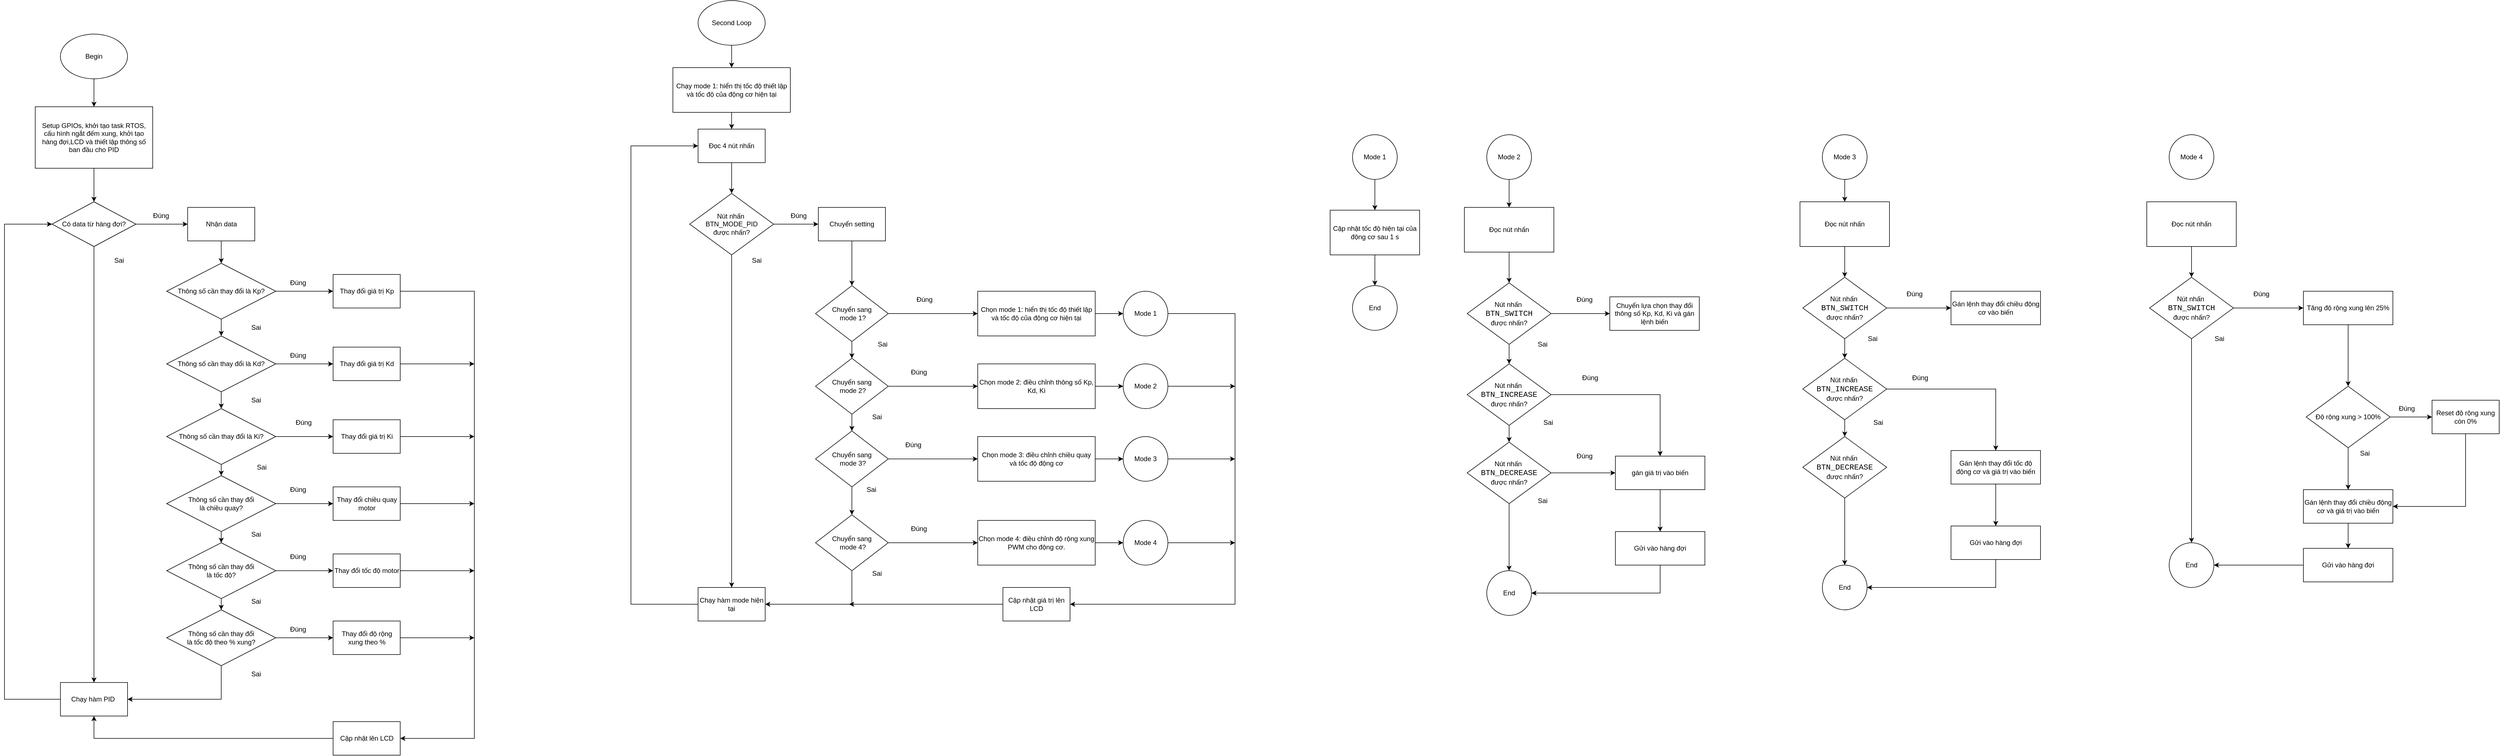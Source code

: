 <mxfile version="20.8.16" type="device"><diagram name="Page-1" id="UN3u3qEEX5mJ7pr0vSMj"><mxGraphModel dx="1440" dy="860" grid="1" gridSize="10" guides="1" tooltips="1" connect="1" arrows="1" fold="1" page="1" pageScale="1" pageWidth="850" pageHeight="1100" math="0" shadow="0"><root><mxCell id="0"/><mxCell id="1" parent="0"/><mxCell id="O5lt_k9hoYu51fnaSWIS-9" style="edgeStyle=orthogonalEdgeStyle;rounded=0;orthogonalLoop=1;jettySize=auto;html=1;entryX=0.5;entryY=0;entryDx=0;entryDy=0;" edge="1" parent="1" source="O5lt_k9hoYu51fnaSWIS-1" target="O5lt_k9hoYu51fnaSWIS-2"><mxGeometry relative="1" as="geometry"/></mxCell><mxCell id="O5lt_k9hoYu51fnaSWIS-1" value="Begin" style="ellipse;whiteSpace=wrap;html=1;" vertex="1" parent="1"><mxGeometry x="260" y="80" width="120" height="80" as="geometry"/></mxCell><mxCell id="O5lt_k9hoYu51fnaSWIS-8" style="edgeStyle=orthogonalEdgeStyle;rounded=0;orthogonalLoop=1;jettySize=auto;html=1;entryX=0.5;entryY=0;entryDx=0;entryDy=0;" edge="1" parent="1" source="O5lt_k9hoYu51fnaSWIS-2" target="O5lt_k9hoYu51fnaSWIS-4"><mxGeometry relative="1" as="geometry"/></mxCell><mxCell id="O5lt_k9hoYu51fnaSWIS-2" value="Setup GPIOs, khởi tạo task RTOS, cấu hình ngắt đếm xung, khởi tạo hàng đợi,LCD và thiết lập thông số ban đầu cho PID" style="rounded=0;whiteSpace=wrap;html=1;" vertex="1" parent="1"><mxGeometry x="215" y="210" width="210" height="110" as="geometry"/></mxCell><mxCell id="O5lt_k9hoYu51fnaSWIS-6" style="edgeStyle=orthogonalEdgeStyle;rounded=0;orthogonalLoop=1;jettySize=auto;html=1;" edge="1" parent="1" source="O5lt_k9hoYu51fnaSWIS-3" target="O5lt_k9hoYu51fnaSWIS-5"><mxGeometry relative="1" as="geometry"/></mxCell><mxCell id="O5lt_k9hoYu51fnaSWIS-3" value="Nhận data" style="rounded=0;whiteSpace=wrap;html=1;" vertex="1" parent="1"><mxGeometry x="487.5" y="390" width="120" height="60" as="geometry"/></mxCell><mxCell id="O5lt_k9hoYu51fnaSWIS-29" style="edgeStyle=orthogonalEdgeStyle;rounded=0;orthogonalLoop=1;jettySize=auto;html=1;entryX=0.5;entryY=0;entryDx=0;entryDy=0;" edge="1" parent="1" source="O5lt_k9hoYu51fnaSWIS-4" target="O5lt_k9hoYu51fnaSWIS-27"><mxGeometry relative="1" as="geometry"/></mxCell><mxCell id="O5lt_k9hoYu51fnaSWIS-44" style="edgeStyle=orthogonalEdgeStyle;rounded=0;orthogonalLoop=1;jettySize=auto;html=1;entryX=0;entryY=0.5;entryDx=0;entryDy=0;" edge="1" parent="1" source="O5lt_k9hoYu51fnaSWIS-4" target="O5lt_k9hoYu51fnaSWIS-3"><mxGeometry relative="1" as="geometry"/></mxCell><mxCell id="O5lt_k9hoYu51fnaSWIS-4" value="Có data từ hàng đợi?" style="rhombus;whiteSpace=wrap;html=1;" vertex="1" parent="1"><mxGeometry x="245" y="380" width="150" height="80" as="geometry"/></mxCell><mxCell id="O5lt_k9hoYu51fnaSWIS-12" style="edgeStyle=orthogonalEdgeStyle;rounded=0;orthogonalLoop=1;jettySize=auto;html=1;entryX=0.5;entryY=0;entryDx=0;entryDy=0;" edge="1" parent="1" source="O5lt_k9hoYu51fnaSWIS-5" target="O5lt_k9hoYu51fnaSWIS-10"><mxGeometry relative="1" as="geometry"/></mxCell><mxCell id="O5lt_k9hoYu51fnaSWIS-30" style="edgeStyle=orthogonalEdgeStyle;rounded=0;orthogonalLoop=1;jettySize=auto;html=1;entryX=0;entryY=0.5;entryDx=0;entryDy=0;" edge="1" parent="1" source="O5lt_k9hoYu51fnaSWIS-5" target="O5lt_k9hoYu51fnaSWIS-20"><mxGeometry relative="1" as="geometry"/></mxCell><mxCell id="O5lt_k9hoYu51fnaSWIS-5" value="Thông số cần thay đổi là Kp?" style="rhombus;whiteSpace=wrap;html=1;" vertex="1" parent="1"><mxGeometry x="450" y="490" width="195" height="100" as="geometry"/></mxCell><mxCell id="O5lt_k9hoYu51fnaSWIS-13" style="edgeStyle=orthogonalEdgeStyle;rounded=0;orthogonalLoop=1;jettySize=auto;html=1;" edge="1" parent="1" source="O5lt_k9hoYu51fnaSWIS-10" target="O5lt_k9hoYu51fnaSWIS-11"><mxGeometry relative="1" as="geometry"/></mxCell><mxCell id="O5lt_k9hoYu51fnaSWIS-31" style="edgeStyle=orthogonalEdgeStyle;rounded=0;orthogonalLoop=1;jettySize=auto;html=1;" edge="1" parent="1" source="O5lt_k9hoYu51fnaSWIS-10" target="O5lt_k9hoYu51fnaSWIS-21"><mxGeometry relative="1" as="geometry"/></mxCell><mxCell id="O5lt_k9hoYu51fnaSWIS-10" value="Thông số cần thay đổi là Kd?" style="rhombus;whiteSpace=wrap;html=1;" vertex="1" parent="1"><mxGeometry x="450" y="620" width="195" height="100" as="geometry"/></mxCell><mxCell id="O5lt_k9hoYu51fnaSWIS-15" style="edgeStyle=orthogonalEdgeStyle;rounded=0;orthogonalLoop=1;jettySize=auto;html=1;" edge="1" parent="1" source="O5lt_k9hoYu51fnaSWIS-11" target="O5lt_k9hoYu51fnaSWIS-14"><mxGeometry relative="1" as="geometry"/></mxCell><mxCell id="O5lt_k9hoYu51fnaSWIS-32" style="edgeStyle=orthogonalEdgeStyle;rounded=0;orthogonalLoop=1;jettySize=auto;html=1;entryX=0;entryY=0.5;entryDx=0;entryDy=0;" edge="1" parent="1" source="O5lt_k9hoYu51fnaSWIS-11" target="O5lt_k9hoYu51fnaSWIS-22"><mxGeometry relative="1" as="geometry"/></mxCell><mxCell id="O5lt_k9hoYu51fnaSWIS-11" value="Thông số cần thay đổi là Ki?" style="rhombus;whiteSpace=wrap;html=1;" vertex="1" parent="1"><mxGeometry x="450" y="750" width="195" height="100" as="geometry"/></mxCell><mxCell id="O5lt_k9hoYu51fnaSWIS-17" style="edgeStyle=orthogonalEdgeStyle;rounded=0;orthogonalLoop=1;jettySize=auto;html=1;entryX=0.5;entryY=0;entryDx=0;entryDy=0;" edge="1" parent="1" source="O5lt_k9hoYu51fnaSWIS-14" target="O5lt_k9hoYu51fnaSWIS-16"><mxGeometry relative="1" as="geometry"/></mxCell><mxCell id="O5lt_k9hoYu51fnaSWIS-33" style="edgeStyle=orthogonalEdgeStyle;rounded=0;orthogonalLoop=1;jettySize=auto;html=1;entryX=0;entryY=0.5;entryDx=0;entryDy=0;" edge="1" parent="1" source="O5lt_k9hoYu51fnaSWIS-14" target="O5lt_k9hoYu51fnaSWIS-23"><mxGeometry relative="1" as="geometry"/></mxCell><mxCell id="O5lt_k9hoYu51fnaSWIS-14" value="Thông số cần thay đổi &lt;br&gt;là chiều quay?" style="rhombus;whiteSpace=wrap;html=1;" vertex="1" parent="1"><mxGeometry x="450" y="870" width="195" height="100" as="geometry"/></mxCell><mxCell id="O5lt_k9hoYu51fnaSWIS-19" style="edgeStyle=orthogonalEdgeStyle;rounded=0;orthogonalLoop=1;jettySize=auto;html=1;entryX=0.5;entryY=0;entryDx=0;entryDy=0;" edge="1" parent="1" source="O5lt_k9hoYu51fnaSWIS-16" target="O5lt_k9hoYu51fnaSWIS-18"><mxGeometry relative="1" as="geometry"/></mxCell><mxCell id="O5lt_k9hoYu51fnaSWIS-34" style="edgeStyle=orthogonalEdgeStyle;rounded=0;orthogonalLoop=1;jettySize=auto;html=1;entryX=0;entryY=0.5;entryDx=0;entryDy=0;" edge="1" parent="1" source="O5lt_k9hoYu51fnaSWIS-16" target="O5lt_k9hoYu51fnaSWIS-24"><mxGeometry relative="1" as="geometry"/></mxCell><mxCell id="O5lt_k9hoYu51fnaSWIS-16" value="Thông số cần thay đổi &lt;br&gt;là tốc độ?" style="rhombus;whiteSpace=wrap;html=1;" vertex="1" parent="1"><mxGeometry x="450" y="990" width="195" height="100" as="geometry"/></mxCell><mxCell id="O5lt_k9hoYu51fnaSWIS-28" style="edgeStyle=orthogonalEdgeStyle;rounded=0;orthogonalLoop=1;jettySize=auto;html=1;entryX=1;entryY=0.5;entryDx=0;entryDy=0;" edge="1" parent="1" source="O5lt_k9hoYu51fnaSWIS-18" target="O5lt_k9hoYu51fnaSWIS-27"><mxGeometry relative="1" as="geometry"><Array as="points"><mxPoint x="548" y="1270"/></Array></mxGeometry></mxCell><mxCell id="O5lt_k9hoYu51fnaSWIS-35" style="edgeStyle=orthogonalEdgeStyle;rounded=0;orthogonalLoop=1;jettySize=auto;html=1;" edge="1" parent="1" source="O5lt_k9hoYu51fnaSWIS-18" target="O5lt_k9hoYu51fnaSWIS-25"><mxGeometry relative="1" as="geometry"/></mxCell><mxCell id="O5lt_k9hoYu51fnaSWIS-18" value="Thông số cần thay đổi&lt;br style=&quot;border-color: var(--border-color);&quot;&gt;là tốc độ theo % xung?" style="rhombus;whiteSpace=wrap;html=1;" vertex="1" parent="1"><mxGeometry x="450" y="1110" width="195" height="100" as="geometry"/></mxCell><mxCell id="O5lt_k9hoYu51fnaSWIS-36" style="edgeStyle=orthogonalEdgeStyle;rounded=0;orthogonalLoop=1;jettySize=auto;html=1;entryX=1;entryY=0.5;entryDx=0;entryDy=0;" edge="1" parent="1" source="O5lt_k9hoYu51fnaSWIS-20" target="O5lt_k9hoYu51fnaSWIS-26"><mxGeometry relative="1" as="geometry"><mxPoint x="980" y="1270" as="targetPoint"/><Array as="points"><mxPoint x="1000" y="540"/><mxPoint x="1000" y="1340"/></Array></mxGeometry></mxCell><mxCell id="O5lt_k9hoYu51fnaSWIS-20" value="Thay đổi giá trị Kp" style="rounded=0;whiteSpace=wrap;html=1;" vertex="1" parent="1"><mxGeometry x="747.5" y="510" width="120" height="60" as="geometry"/></mxCell><mxCell id="O5lt_k9hoYu51fnaSWIS-37" style="edgeStyle=orthogonalEdgeStyle;rounded=0;orthogonalLoop=1;jettySize=auto;html=1;" edge="1" parent="1" source="O5lt_k9hoYu51fnaSWIS-21"><mxGeometry relative="1" as="geometry"><mxPoint x="1000" y="670" as="targetPoint"/></mxGeometry></mxCell><mxCell id="O5lt_k9hoYu51fnaSWIS-21" value="Thay đổi giá trị Kd" style="rounded=0;whiteSpace=wrap;html=1;" vertex="1" parent="1"><mxGeometry x="747.5" y="640" width="120" height="60" as="geometry"/></mxCell><mxCell id="O5lt_k9hoYu51fnaSWIS-38" style="edgeStyle=orthogonalEdgeStyle;rounded=0;orthogonalLoop=1;jettySize=auto;html=1;" edge="1" parent="1" source="O5lt_k9hoYu51fnaSWIS-22"><mxGeometry relative="1" as="geometry"><mxPoint x="1000" y="800" as="targetPoint"/></mxGeometry></mxCell><mxCell id="O5lt_k9hoYu51fnaSWIS-22" value="Thay đổi giá trị Ki" style="rounded=0;whiteSpace=wrap;html=1;" vertex="1" parent="1"><mxGeometry x="747.5" y="770" width="120" height="60" as="geometry"/></mxCell><mxCell id="O5lt_k9hoYu51fnaSWIS-39" style="edgeStyle=orthogonalEdgeStyle;rounded=0;orthogonalLoop=1;jettySize=auto;html=1;" edge="1" parent="1" source="O5lt_k9hoYu51fnaSWIS-23"><mxGeometry relative="1" as="geometry"><mxPoint x="1000" y="920" as="targetPoint"/></mxGeometry></mxCell><mxCell id="O5lt_k9hoYu51fnaSWIS-23" value="Thay đổi chiều quay motor" style="rounded=0;whiteSpace=wrap;html=1;" vertex="1" parent="1"><mxGeometry x="747.5" y="890" width="120" height="60" as="geometry"/></mxCell><mxCell id="O5lt_k9hoYu51fnaSWIS-40" style="edgeStyle=orthogonalEdgeStyle;rounded=0;orthogonalLoop=1;jettySize=auto;html=1;" edge="1" parent="1" source="O5lt_k9hoYu51fnaSWIS-24"><mxGeometry relative="1" as="geometry"><mxPoint x="1000" y="1040" as="targetPoint"/></mxGeometry></mxCell><mxCell id="O5lt_k9hoYu51fnaSWIS-24" value="Thay đổi tốc độ motor" style="rounded=0;whiteSpace=wrap;html=1;" vertex="1" parent="1"><mxGeometry x="747.5" y="1010" width="120" height="60" as="geometry"/></mxCell><mxCell id="O5lt_k9hoYu51fnaSWIS-41" style="edgeStyle=orthogonalEdgeStyle;rounded=0;orthogonalLoop=1;jettySize=auto;html=1;" edge="1" parent="1" source="O5lt_k9hoYu51fnaSWIS-25"><mxGeometry relative="1" as="geometry"><mxPoint x="1000" y="1160" as="targetPoint"/></mxGeometry></mxCell><mxCell id="O5lt_k9hoYu51fnaSWIS-25" value="Thay đổi độ rộng xung theo %" style="rounded=0;whiteSpace=wrap;html=1;" vertex="1" parent="1"><mxGeometry x="747.5" y="1130" width="120" height="60" as="geometry"/></mxCell><mxCell id="O5lt_k9hoYu51fnaSWIS-42" style="edgeStyle=orthogonalEdgeStyle;rounded=0;orthogonalLoop=1;jettySize=auto;html=1;entryX=0.5;entryY=1;entryDx=0;entryDy=0;" edge="1" parent="1" source="O5lt_k9hoYu51fnaSWIS-26" target="O5lt_k9hoYu51fnaSWIS-27"><mxGeometry relative="1" as="geometry"/></mxCell><mxCell id="O5lt_k9hoYu51fnaSWIS-26" value="Cập nhật lên LCD" style="rounded=0;whiteSpace=wrap;html=1;" vertex="1" parent="1"><mxGeometry x="747.5" y="1310" width="120" height="60" as="geometry"/></mxCell><mxCell id="O5lt_k9hoYu51fnaSWIS-43" style="edgeStyle=orthogonalEdgeStyle;rounded=0;orthogonalLoop=1;jettySize=auto;html=1;entryX=0;entryY=0.5;entryDx=0;entryDy=0;" edge="1" parent="1" source="O5lt_k9hoYu51fnaSWIS-27" target="O5lt_k9hoYu51fnaSWIS-4"><mxGeometry relative="1" as="geometry"><mxPoint x="190" y="460" as="targetPoint"/><Array as="points"><mxPoint x="160" y="1270"/><mxPoint x="160" y="420"/></Array></mxGeometry></mxCell><mxCell id="O5lt_k9hoYu51fnaSWIS-27" value="Chạy hàm PID&amp;nbsp;" style="rounded=0;whiteSpace=wrap;html=1;" vertex="1" parent="1"><mxGeometry x="260" y="1240" width="120" height="60" as="geometry"/></mxCell><mxCell id="O5lt_k9hoYu51fnaSWIS-45" value="Đúng" style="text;html=1;strokeColor=none;fillColor=none;align=center;verticalAlign=middle;whiteSpace=wrap;rounded=0;" vertex="1" parent="1"><mxGeometry x="410" y="390" width="60" height="30" as="geometry"/></mxCell><mxCell id="O5lt_k9hoYu51fnaSWIS-46" value="Sai" style="text;html=1;strokeColor=none;fillColor=none;align=center;verticalAlign=middle;whiteSpace=wrap;rounded=0;" vertex="1" parent="1"><mxGeometry x="335" y="470" width="60" height="30" as="geometry"/></mxCell><mxCell id="O5lt_k9hoYu51fnaSWIS-47" value="Đúng" style="text;html=1;strokeColor=none;fillColor=none;align=center;verticalAlign=middle;whiteSpace=wrap;rounded=0;" vertex="1" parent="1"><mxGeometry x="655" y="510" width="60" height="30" as="geometry"/></mxCell><mxCell id="O5lt_k9hoYu51fnaSWIS-48" value="Sai" style="text;html=1;strokeColor=none;fillColor=none;align=center;verticalAlign=middle;whiteSpace=wrap;rounded=0;" vertex="1" parent="1"><mxGeometry x="580" y="590" width="60" height="30" as="geometry"/></mxCell><mxCell id="O5lt_k9hoYu51fnaSWIS-49" value="Đúng" style="text;html=1;strokeColor=none;fillColor=none;align=center;verticalAlign=middle;whiteSpace=wrap;rounded=0;" vertex="1" parent="1"><mxGeometry x="655" y="640" width="60" height="30" as="geometry"/></mxCell><mxCell id="O5lt_k9hoYu51fnaSWIS-50" value="Sai" style="text;html=1;strokeColor=none;fillColor=none;align=center;verticalAlign=middle;whiteSpace=wrap;rounded=0;" vertex="1" parent="1"><mxGeometry x="580" y="720" width="60" height="30" as="geometry"/></mxCell><mxCell id="O5lt_k9hoYu51fnaSWIS-51" value="Đúng" style="text;html=1;strokeColor=none;fillColor=none;align=center;verticalAlign=middle;whiteSpace=wrap;rounded=0;" vertex="1" parent="1"><mxGeometry x="665" y="760" width="60" height="30" as="geometry"/></mxCell><mxCell id="O5lt_k9hoYu51fnaSWIS-52" value="Sai" style="text;html=1;strokeColor=none;fillColor=none;align=center;verticalAlign=middle;whiteSpace=wrap;rounded=0;" vertex="1" parent="1"><mxGeometry x="590" y="840" width="60" height="30" as="geometry"/></mxCell><mxCell id="O5lt_k9hoYu51fnaSWIS-53" value="Đúng" style="text;html=1;strokeColor=none;fillColor=none;align=center;verticalAlign=middle;whiteSpace=wrap;rounded=0;" vertex="1" parent="1"><mxGeometry x="655" y="880" width="60" height="30" as="geometry"/></mxCell><mxCell id="O5lt_k9hoYu51fnaSWIS-54" value="Sai" style="text;html=1;strokeColor=none;fillColor=none;align=center;verticalAlign=middle;whiteSpace=wrap;rounded=0;" vertex="1" parent="1"><mxGeometry x="580" y="960" width="60" height="30" as="geometry"/></mxCell><mxCell id="O5lt_k9hoYu51fnaSWIS-55" value="Đúng" style="text;html=1;strokeColor=none;fillColor=none;align=center;verticalAlign=middle;whiteSpace=wrap;rounded=0;" vertex="1" parent="1"><mxGeometry x="655" y="1000" width="60" height="30" as="geometry"/></mxCell><mxCell id="O5lt_k9hoYu51fnaSWIS-56" value="Sai" style="text;html=1;strokeColor=none;fillColor=none;align=center;verticalAlign=middle;whiteSpace=wrap;rounded=0;" vertex="1" parent="1"><mxGeometry x="580" y="1080" width="60" height="30" as="geometry"/></mxCell><mxCell id="O5lt_k9hoYu51fnaSWIS-57" value="Đúng" style="text;html=1;strokeColor=none;fillColor=none;align=center;verticalAlign=middle;whiteSpace=wrap;rounded=0;" vertex="1" parent="1"><mxGeometry x="655" y="1130" width="60" height="30" as="geometry"/></mxCell><mxCell id="O5lt_k9hoYu51fnaSWIS-58" value="Sai" style="text;html=1;strokeColor=none;fillColor=none;align=center;verticalAlign=middle;whiteSpace=wrap;rounded=0;" vertex="1" parent="1"><mxGeometry x="580" y="1210" width="60" height="30" as="geometry"/></mxCell><mxCell id="O5lt_k9hoYu51fnaSWIS-69" style="edgeStyle=orthogonalEdgeStyle;rounded=0;orthogonalLoop=1;jettySize=auto;html=1;entryX=0.5;entryY=0;entryDx=0;entryDy=0;" edge="1" parent="1" source="O5lt_k9hoYu51fnaSWIS-59" target="O5lt_k9hoYu51fnaSWIS-65"><mxGeometry relative="1" as="geometry"/></mxCell><mxCell id="O5lt_k9hoYu51fnaSWIS-59" value="Second Loop" style="ellipse;whiteSpace=wrap;html=1;" vertex="1" parent="1"><mxGeometry x="1400" y="20" width="120" height="80" as="geometry"/></mxCell><mxCell id="O5lt_k9hoYu51fnaSWIS-63" style="edgeStyle=orthogonalEdgeStyle;rounded=0;orthogonalLoop=1;jettySize=auto;html=1;entryX=0.5;entryY=0;entryDx=0;entryDy=0;" edge="1" parent="1" source="O5lt_k9hoYu51fnaSWIS-60" target="O5lt_k9hoYu51fnaSWIS-62"><mxGeometry relative="1" as="geometry"/></mxCell><mxCell id="O5lt_k9hoYu51fnaSWIS-60" value="Đọc 4 nút nhấn" style="rounded=0;whiteSpace=wrap;html=1;" vertex="1" parent="1"><mxGeometry x="1400" y="250" width="120" height="60" as="geometry"/></mxCell><mxCell id="O5lt_k9hoYu51fnaSWIS-75" style="edgeStyle=orthogonalEdgeStyle;rounded=0;orthogonalLoop=1;jettySize=auto;html=1;entryX=0;entryY=0.5;entryDx=0;entryDy=0;" edge="1" parent="1" source="O5lt_k9hoYu51fnaSWIS-62" target="O5lt_k9hoYu51fnaSWIS-64"><mxGeometry relative="1" as="geometry"/></mxCell><mxCell id="O5lt_k9hoYu51fnaSWIS-80" style="edgeStyle=orthogonalEdgeStyle;rounded=0;orthogonalLoop=1;jettySize=auto;html=1;entryX=0.5;entryY=0;entryDx=0;entryDy=0;" edge="1" parent="1" source="O5lt_k9hoYu51fnaSWIS-62" target="O5lt_k9hoYu51fnaSWIS-79"><mxGeometry relative="1" as="geometry"/></mxCell><mxCell id="O5lt_k9hoYu51fnaSWIS-62" value="Nút nhấn&amp;nbsp;&lt;br&gt;BTN_MODE_PID&lt;br&gt;được nhấn?" style="rhombus;whiteSpace=wrap;html=1;" vertex="1" parent="1"><mxGeometry x="1385" y="365" width="150" height="110" as="geometry"/></mxCell><mxCell id="O5lt_k9hoYu51fnaSWIS-74" style="edgeStyle=orthogonalEdgeStyle;rounded=0;orthogonalLoop=1;jettySize=auto;html=1;entryX=0.5;entryY=0;entryDx=0;entryDy=0;" edge="1" parent="1" source="O5lt_k9hoYu51fnaSWIS-64" target="O5lt_k9hoYu51fnaSWIS-70"><mxGeometry relative="1" as="geometry"/></mxCell><mxCell id="O5lt_k9hoYu51fnaSWIS-64" value="Chuyển setting" style="rounded=0;whiteSpace=wrap;html=1;" vertex="1" parent="1"><mxGeometry x="1615" y="390" width="120" height="60" as="geometry"/></mxCell><mxCell id="O5lt_k9hoYu51fnaSWIS-66" style="edgeStyle=orthogonalEdgeStyle;rounded=0;orthogonalLoop=1;jettySize=auto;html=1;entryX=0.5;entryY=0;entryDx=0;entryDy=0;" edge="1" parent="1" source="O5lt_k9hoYu51fnaSWIS-65" target="O5lt_k9hoYu51fnaSWIS-60"><mxGeometry relative="1" as="geometry"/></mxCell><mxCell id="O5lt_k9hoYu51fnaSWIS-65" value="Chạy mode 1: hiển thị tốc độ thiết lập và tốc độ của động cơ hiện tại" style="rounded=0;whiteSpace=wrap;html=1;" vertex="1" parent="1"><mxGeometry x="1355" y="140" width="210" height="80" as="geometry"/></mxCell><mxCell id="O5lt_k9hoYu51fnaSWIS-76" style="edgeStyle=orthogonalEdgeStyle;rounded=0;orthogonalLoop=1;jettySize=auto;html=1;entryX=0.5;entryY=0;entryDx=0;entryDy=0;" edge="1" parent="1" source="O5lt_k9hoYu51fnaSWIS-70" target="O5lt_k9hoYu51fnaSWIS-71"><mxGeometry relative="1" as="geometry"/></mxCell><mxCell id="O5lt_k9hoYu51fnaSWIS-86" style="edgeStyle=orthogonalEdgeStyle;rounded=0;orthogonalLoop=1;jettySize=auto;html=1;" edge="1" parent="1" source="O5lt_k9hoYu51fnaSWIS-70" target="O5lt_k9hoYu51fnaSWIS-82"><mxGeometry relative="1" as="geometry"/></mxCell><mxCell id="O5lt_k9hoYu51fnaSWIS-70" value="Chuyển sang&lt;br&gt;&amp;nbsp;mode 1?" style="rhombus;whiteSpace=wrap;html=1;" vertex="1" parent="1"><mxGeometry x="1610" y="530" width="130" height="100" as="geometry"/></mxCell><mxCell id="O5lt_k9hoYu51fnaSWIS-77" style="edgeStyle=orthogonalEdgeStyle;rounded=0;orthogonalLoop=1;jettySize=auto;html=1;entryX=0.5;entryY=0;entryDx=0;entryDy=0;" edge="1" parent="1" source="O5lt_k9hoYu51fnaSWIS-71" target="O5lt_k9hoYu51fnaSWIS-72"><mxGeometry relative="1" as="geometry"/></mxCell><mxCell id="O5lt_k9hoYu51fnaSWIS-87" style="edgeStyle=orthogonalEdgeStyle;rounded=0;orthogonalLoop=1;jettySize=auto;html=1;entryX=0;entryY=0.5;entryDx=0;entryDy=0;" edge="1" parent="1" source="O5lt_k9hoYu51fnaSWIS-71" target="O5lt_k9hoYu51fnaSWIS-83"><mxGeometry relative="1" as="geometry"/></mxCell><mxCell id="O5lt_k9hoYu51fnaSWIS-71" value="Chuyển sang&lt;br&gt;&amp;nbsp;mode 2?" style="rhombus;whiteSpace=wrap;html=1;" vertex="1" parent="1"><mxGeometry x="1610" y="660" width="130" height="100" as="geometry"/></mxCell><mxCell id="O5lt_k9hoYu51fnaSWIS-78" style="edgeStyle=orthogonalEdgeStyle;rounded=0;orthogonalLoop=1;jettySize=auto;html=1;" edge="1" parent="1" source="O5lt_k9hoYu51fnaSWIS-72" target="O5lt_k9hoYu51fnaSWIS-73"><mxGeometry relative="1" as="geometry"/></mxCell><mxCell id="O5lt_k9hoYu51fnaSWIS-88" style="edgeStyle=orthogonalEdgeStyle;rounded=0;orthogonalLoop=1;jettySize=auto;html=1;entryX=0;entryY=0.5;entryDx=0;entryDy=0;" edge="1" parent="1" source="O5lt_k9hoYu51fnaSWIS-72" target="O5lt_k9hoYu51fnaSWIS-84"><mxGeometry relative="1" as="geometry"/></mxCell><mxCell id="O5lt_k9hoYu51fnaSWIS-72" value="Chuyển sang&lt;br&gt;&amp;nbsp;mode 3?" style="rhombus;whiteSpace=wrap;html=1;" vertex="1" parent="1"><mxGeometry x="1610" y="790" width="130" height="100" as="geometry"/></mxCell><mxCell id="O5lt_k9hoYu51fnaSWIS-81" style="edgeStyle=orthogonalEdgeStyle;rounded=0;orthogonalLoop=1;jettySize=auto;html=1;entryX=1;entryY=0.5;entryDx=0;entryDy=0;" edge="1" parent="1" source="O5lt_k9hoYu51fnaSWIS-73" target="O5lt_k9hoYu51fnaSWIS-79"><mxGeometry relative="1" as="geometry"><Array as="points"><mxPoint x="1675" y="1100"/></Array></mxGeometry></mxCell><mxCell id="O5lt_k9hoYu51fnaSWIS-89" style="edgeStyle=orthogonalEdgeStyle;rounded=0;orthogonalLoop=1;jettySize=auto;html=1;entryX=0;entryY=0.5;entryDx=0;entryDy=0;" edge="1" parent="1" source="O5lt_k9hoYu51fnaSWIS-73" target="O5lt_k9hoYu51fnaSWIS-85"><mxGeometry relative="1" as="geometry"/></mxCell><mxCell id="O5lt_k9hoYu51fnaSWIS-73" value="Chuyển sang&lt;br&gt;&amp;nbsp;mode 4?" style="rhombus;whiteSpace=wrap;html=1;" vertex="1" parent="1"><mxGeometry x="1610" y="940" width="130" height="100" as="geometry"/></mxCell><mxCell id="O5lt_k9hoYu51fnaSWIS-109" style="edgeStyle=orthogonalEdgeStyle;rounded=0;orthogonalLoop=1;jettySize=auto;html=1;entryX=0;entryY=0.5;entryDx=0;entryDy=0;" edge="1" parent="1" source="O5lt_k9hoYu51fnaSWIS-79" target="O5lt_k9hoYu51fnaSWIS-60"><mxGeometry relative="1" as="geometry"><Array as="points"><mxPoint x="1280" y="1100"/><mxPoint x="1280" y="280"/></Array></mxGeometry></mxCell><mxCell id="O5lt_k9hoYu51fnaSWIS-79" value="Chạy hàm mode hiện tại" style="rounded=0;whiteSpace=wrap;html=1;" vertex="1" parent="1"><mxGeometry x="1400" y="1070" width="120" height="60" as="geometry"/></mxCell><mxCell id="O5lt_k9hoYu51fnaSWIS-94" style="edgeStyle=orthogonalEdgeStyle;rounded=0;orthogonalLoop=1;jettySize=auto;html=1;entryX=0;entryY=0.5;entryDx=0;entryDy=0;" edge="1" parent="1" source="O5lt_k9hoYu51fnaSWIS-82" target="O5lt_k9hoYu51fnaSWIS-90"><mxGeometry relative="1" as="geometry"/></mxCell><mxCell id="O5lt_k9hoYu51fnaSWIS-82" value="Chọn mode 1: hiển thị tốc độ thiết lập và tốc độ của động cơ hiện tại" style="rounded=0;whiteSpace=wrap;html=1;" vertex="1" parent="1"><mxGeometry x="1900" y="540" width="210" height="80" as="geometry"/></mxCell><mxCell id="O5lt_k9hoYu51fnaSWIS-95" style="edgeStyle=orthogonalEdgeStyle;rounded=0;orthogonalLoop=1;jettySize=auto;html=1;entryX=0;entryY=0.5;entryDx=0;entryDy=0;" edge="1" parent="1" source="O5lt_k9hoYu51fnaSWIS-83" target="O5lt_k9hoYu51fnaSWIS-91"><mxGeometry relative="1" as="geometry"/></mxCell><mxCell id="O5lt_k9hoYu51fnaSWIS-83" value="Chọn mode 2: điều chỉnh thông số Kp, Kd, Ki" style="rounded=0;whiteSpace=wrap;html=1;" vertex="1" parent="1"><mxGeometry x="1900" y="670" width="210" height="80" as="geometry"/></mxCell><mxCell id="O5lt_k9hoYu51fnaSWIS-96" style="edgeStyle=orthogonalEdgeStyle;rounded=0;orthogonalLoop=1;jettySize=auto;html=1;entryX=0;entryY=0.5;entryDx=0;entryDy=0;" edge="1" parent="1" source="O5lt_k9hoYu51fnaSWIS-84" target="O5lt_k9hoYu51fnaSWIS-92"><mxGeometry relative="1" as="geometry"/></mxCell><mxCell id="O5lt_k9hoYu51fnaSWIS-84" value="Chọn mode 3: điều chỉnh chiều quay và tốc độ động cơ" style="rounded=0;whiteSpace=wrap;html=1;" vertex="1" parent="1"><mxGeometry x="1900" y="800" width="210" height="80" as="geometry"/></mxCell><mxCell id="O5lt_k9hoYu51fnaSWIS-97" style="edgeStyle=orthogonalEdgeStyle;rounded=0;orthogonalLoop=1;jettySize=auto;html=1;entryX=0;entryY=0.5;entryDx=0;entryDy=0;" edge="1" parent="1" source="O5lt_k9hoYu51fnaSWIS-85" target="O5lt_k9hoYu51fnaSWIS-93"><mxGeometry relative="1" as="geometry"/></mxCell><mxCell id="O5lt_k9hoYu51fnaSWIS-85" value="Chọn mode 4: điều chỉnh độ rộng xung PWM cho động cơ." style="rounded=0;whiteSpace=wrap;html=1;" vertex="1" parent="1"><mxGeometry x="1900" y="950" width="210" height="80" as="geometry"/></mxCell><mxCell id="O5lt_k9hoYu51fnaSWIS-99" style="edgeStyle=orthogonalEdgeStyle;rounded=0;orthogonalLoop=1;jettySize=auto;html=1;entryX=1;entryY=0.5;entryDx=0;entryDy=0;" edge="1" parent="1" source="O5lt_k9hoYu51fnaSWIS-90" target="O5lt_k9hoYu51fnaSWIS-98"><mxGeometry relative="1" as="geometry"><mxPoint x="2170" y="1100" as="targetPoint"/><Array as="points"><mxPoint x="2360" y="580"/><mxPoint x="2360" y="1100"/></Array></mxGeometry></mxCell><mxCell id="O5lt_k9hoYu51fnaSWIS-90" value="Mode 1" style="ellipse;whiteSpace=wrap;html=1;aspect=fixed;" vertex="1" parent="1"><mxGeometry x="2160" y="540" width="80" height="80" as="geometry"/></mxCell><mxCell id="O5lt_k9hoYu51fnaSWIS-100" style="edgeStyle=orthogonalEdgeStyle;rounded=0;orthogonalLoop=1;jettySize=auto;html=1;" edge="1" parent="1" source="O5lt_k9hoYu51fnaSWIS-91"><mxGeometry relative="1" as="geometry"><mxPoint x="2360" y="710" as="targetPoint"/></mxGeometry></mxCell><mxCell id="O5lt_k9hoYu51fnaSWIS-91" value="Mode 2" style="ellipse;whiteSpace=wrap;html=1;aspect=fixed;" vertex="1" parent="1"><mxGeometry x="2160" y="670" width="80" height="80" as="geometry"/></mxCell><mxCell id="O5lt_k9hoYu51fnaSWIS-101" style="edgeStyle=orthogonalEdgeStyle;rounded=0;orthogonalLoop=1;jettySize=auto;html=1;" edge="1" parent="1" source="O5lt_k9hoYu51fnaSWIS-92"><mxGeometry relative="1" as="geometry"><mxPoint x="2360" y="840" as="targetPoint"/></mxGeometry></mxCell><mxCell id="O5lt_k9hoYu51fnaSWIS-92" value="Mode 3" style="ellipse;whiteSpace=wrap;html=1;aspect=fixed;" vertex="1" parent="1"><mxGeometry x="2160" y="800" width="80" height="80" as="geometry"/></mxCell><mxCell id="O5lt_k9hoYu51fnaSWIS-102" style="edgeStyle=orthogonalEdgeStyle;rounded=0;orthogonalLoop=1;jettySize=auto;html=1;" edge="1" parent="1" source="O5lt_k9hoYu51fnaSWIS-93"><mxGeometry relative="1" as="geometry"><mxPoint x="2360" y="990" as="targetPoint"/></mxGeometry></mxCell><mxCell id="O5lt_k9hoYu51fnaSWIS-93" value="Mode 4" style="ellipse;whiteSpace=wrap;html=1;aspect=fixed;" vertex="1" parent="1"><mxGeometry x="2160" y="950" width="80" height="80" as="geometry"/></mxCell><mxCell id="O5lt_k9hoYu51fnaSWIS-103" style="edgeStyle=orthogonalEdgeStyle;rounded=0;orthogonalLoop=1;jettySize=auto;html=1;" edge="1" parent="1" source="O5lt_k9hoYu51fnaSWIS-98"><mxGeometry relative="1" as="geometry"><mxPoint x="1670" y="1100" as="targetPoint"/></mxGeometry></mxCell><mxCell id="O5lt_k9hoYu51fnaSWIS-98" value="Cập nhật giá trị lên LCD" style="rounded=0;whiteSpace=wrap;html=1;" vertex="1" parent="1"><mxGeometry x="1945" y="1070" width="120" height="60" as="geometry"/></mxCell><mxCell id="O5lt_k9hoYu51fnaSWIS-112" style="edgeStyle=orthogonalEdgeStyle;rounded=0;orthogonalLoop=1;jettySize=auto;html=1;entryX=0.5;entryY=0;entryDx=0;entryDy=0;" edge="1" parent="1" source="O5lt_k9hoYu51fnaSWIS-104" target="O5lt_k9hoYu51fnaSWIS-108"><mxGeometry relative="1" as="geometry"/></mxCell><mxCell id="O5lt_k9hoYu51fnaSWIS-104" value="Mode 1" style="ellipse;whiteSpace=wrap;html=1;aspect=fixed;" vertex="1" parent="1"><mxGeometry x="2570" y="260" width="80" height="80" as="geometry"/></mxCell><mxCell id="O5lt_k9hoYu51fnaSWIS-147" style="edgeStyle=orthogonalEdgeStyle;rounded=0;orthogonalLoop=1;jettySize=auto;html=1;entryX=0.5;entryY=0;entryDx=0;entryDy=0;fontColor=#000000;" edge="1" parent="1" source="O5lt_k9hoYu51fnaSWIS-105" target="O5lt_k9hoYu51fnaSWIS-114"><mxGeometry relative="1" as="geometry"/></mxCell><mxCell id="O5lt_k9hoYu51fnaSWIS-105" value="Mode 2" style="ellipse;whiteSpace=wrap;html=1;aspect=fixed;" vertex="1" parent="1"><mxGeometry x="2810" y="260" width="80" height="80" as="geometry"/></mxCell><mxCell id="O5lt_k9hoYu51fnaSWIS-158" style="edgeStyle=orthogonalEdgeStyle;rounded=0;orthogonalLoop=1;jettySize=auto;html=1;fontColor=#000000;" edge="1" parent="1" source="O5lt_k9hoYu51fnaSWIS-106" target="O5lt_k9hoYu51fnaSWIS-150"><mxGeometry relative="1" as="geometry"/></mxCell><mxCell id="O5lt_k9hoYu51fnaSWIS-106" value="Mode 3" style="ellipse;whiteSpace=wrap;html=1;aspect=fixed;" vertex="1" parent="1"><mxGeometry x="3410" y="260" width="80" height="80" as="geometry"/></mxCell><mxCell id="O5lt_k9hoYu51fnaSWIS-107" value="Mode 4" style="ellipse;whiteSpace=wrap;html=1;aspect=fixed;" vertex="1" parent="1"><mxGeometry x="4030" y="260" width="80" height="80" as="geometry"/></mxCell><mxCell id="O5lt_k9hoYu51fnaSWIS-113" style="edgeStyle=orthogonalEdgeStyle;rounded=0;orthogonalLoop=1;jettySize=auto;html=1;entryX=0.5;entryY=0;entryDx=0;entryDy=0;" edge="1" parent="1" source="O5lt_k9hoYu51fnaSWIS-108" target="O5lt_k9hoYu51fnaSWIS-111"><mxGeometry relative="1" as="geometry"/></mxCell><mxCell id="O5lt_k9hoYu51fnaSWIS-108" value="Cập nhật tốc độ hiện tại của động cơ sau 1 s" style="rounded=0;whiteSpace=wrap;html=1;" vertex="1" parent="1"><mxGeometry x="2530" y="395" width="160" height="80" as="geometry"/></mxCell><mxCell id="O5lt_k9hoYu51fnaSWIS-111" value="End" style="ellipse;whiteSpace=wrap;html=1;aspect=fixed;" vertex="1" parent="1"><mxGeometry x="2570" y="530" width="80" height="80" as="geometry"/></mxCell><mxCell id="O5lt_k9hoYu51fnaSWIS-148" style="edgeStyle=orthogonalEdgeStyle;rounded=0;orthogonalLoop=1;jettySize=auto;html=1;entryX=0.5;entryY=0;entryDx=0;entryDy=0;fontColor=#000000;" edge="1" parent="1" source="O5lt_k9hoYu51fnaSWIS-114" target="O5lt_k9hoYu51fnaSWIS-115"><mxGeometry relative="1" as="geometry"/></mxCell><mxCell id="O5lt_k9hoYu51fnaSWIS-114" value="Đọc nút nhấn" style="rounded=0;whiteSpace=wrap;html=1;" vertex="1" parent="1"><mxGeometry x="2770" y="390" width="160" height="80" as="geometry"/></mxCell><mxCell id="O5lt_k9hoYu51fnaSWIS-129" style="edgeStyle=orthogonalEdgeStyle;rounded=0;orthogonalLoop=1;jettySize=auto;html=1;entryX=0;entryY=0.5;entryDx=0;entryDy=0;fontColor=#000000;" edge="1" parent="1" source="O5lt_k9hoYu51fnaSWIS-115" target="O5lt_k9hoYu51fnaSWIS-128"><mxGeometry relative="1" as="geometry"/></mxCell><mxCell id="O5lt_k9hoYu51fnaSWIS-132" style="edgeStyle=orthogonalEdgeStyle;rounded=0;orthogonalLoop=1;jettySize=auto;html=1;entryX=0.5;entryY=0;entryDx=0;entryDy=0;fontColor=#000000;" edge="1" parent="1" source="O5lt_k9hoYu51fnaSWIS-115" target="O5lt_k9hoYu51fnaSWIS-130"><mxGeometry relative="1" as="geometry"/></mxCell><mxCell id="O5lt_k9hoYu51fnaSWIS-115" value="Nút nhấn&amp;nbsp;&lt;br&gt;&lt;div style=&quot;font-family: Consolas, &amp;quot;Courier New&amp;quot;, monospace; font-size: 14px; line-height: 19px;&quot;&gt;BTN_SWITCH&lt;/div&gt;được nhấn?" style="rhombus;whiteSpace=wrap;html=1;fillColor=#FFFFFF;" vertex="1" parent="1"><mxGeometry x="2775" y="525" width="150" height="110" as="geometry"/></mxCell><mxCell id="O5lt_k9hoYu51fnaSWIS-116" value="Đúng" style="text;html=1;strokeColor=none;fillColor=none;align=center;verticalAlign=middle;whiteSpace=wrap;rounded=0;" vertex="1" parent="1"><mxGeometry x="1550" y="390" width="60" height="30" as="geometry"/></mxCell><mxCell id="O5lt_k9hoYu51fnaSWIS-117" value="Sai" style="text;html=1;strokeColor=none;fillColor=none;align=center;verticalAlign=middle;whiteSpace=wrap;rounded=0;" vertex="1" parent="1"><mxGeometry x="1475" y="470" width="60" height="30" as="geometry"/></mxCell><mxCell id="O5lt_k9hoYu51fnaSWIS-118" value="Đúng" style="text;html=1;strokeColor=none;fillColor=none;align=center;verticalAlign=middle;whiteSpace=wrap;rounded=0;" vertex="1" parent="1"><mxGeometry x="1775" y="540" width="60" height="30" as="geometry"/></mxCell><mxCell id="O5lt_k9hoYu51fnaSWIS-119" value="Sai" style="text;html=1;strokeColor=none;fillColor=none;align=center;verticalAlign=middle;whiteSpace=wrap;rounded=0;" vertex="1" parent="1"><mxGeometry x="1700" y="620" width="60" height="30" as="geometry"/></mxCell><mxCell id="O5lt_k9hoYu51fnaSWIS-120" value="Đúng" style="text;html=1;strokeColor=none;fillColor=none;align=center;verticalAlign=middle;whiteSpace=wrap;rounded=0;" vertex="1" parent="1"><mxGeometry x="1765" y="670" width="60" height="30" as="geometry"/></mxCell><mxCell id="O5lt_k9hoYu51fnaSWIS-121" value="Sai" style="text;html=1;strokeColor=none;fillColor=none;align=center;verticalAlign=middle;whiteSpace=wrap;rounded=0;" vertex="1" parent="1"><mxGeometry x="1690" y="750" width="60" height="30" as="geometry"/></mxCell><mxCell id="O5lt_k9hoYu51fnaSWIS-122" value="Đúng" style="text;html=1;strokeColor=none;fillColor=none;align=center;verticalAlign=middle;whiteSpace=wrap;rounded=0;" vertex="1" parent="1"><mxGeometry x="1755" y="800" width="60" height="30" as="geometry"/></mxCell><mxCell id="O5lt_k9hoYu51fnaSWIS-123" value="Sai" style="text;html=1;strokeColor=none;fillColor=none;align=center;verticalAlign=middle;whiteSpace=wrap;rounded=0;" vertex="1" parent="1"><mxGeometry x="1680" y="880" width="60" height="30" as="geometry"/></mxCell><mxCell id="O5lt_k9hoYu51fnaSWIS-124" value="Đúng" style="text;html=1;strokeColor=none;fillColor=none;align=center;verticalAlign=middle;whiteSpace=wrap;rounded=0;" vertex="1" parent="1"><mxGeometry x="1765" y="950" width="60" height="30" as="geometry"/></mxCell><mxCell id="O5lt_k9hoYu51fnaSWIS-125" value="Sai" style="text;html=1;strokeColor=none;fillColor=none;align=center;verticalAlign=middle;whiteSpace=wrap;rounded=0;" vertex="1" parent="1"><mxGeometry x="1690" y="1030" width="60" height="30" as="geometry"/></mxCell><mxCell id="O5lt_k9hoYu51fnaSWIS-126" value="Đúng" style="text;html=1;strokeColor=none;fillColor=none;align=center;verticalAlign=middle;whiteSpace=wrap;rounded=0;" vertex="1" parent="1"><mxGeometry x="2955" y="540" width="60" height="30" as="geometry"/></mxCell><mxCell id="O5lt_k9hoYu51fnaSWIS-127" value="Sai" style="text;html=1;strokeColor=none;fillColor=none;align=center;verticalAlign=middle;whiteSpace=wrap;rounded=0;" vertex="1" parent="1"><mxGeometry x="2880" y="620" width="60" height="30" as="geometry"/></mxCell><mxCell id="O5lt_k9hoYu51fnaSWIS-128" value="Chuyển lựa chọn thay đổi thông số Kp, Kd, Ki và gán lệnh biến" style="rounded=0;whiteSpace=wrap;html=1;labelBackgroundColor=none;fontColor=#000000;fillColor=#FFFFFF;" vertex="1" parent="1"><mxGeometry x="3030" y="550" width="160" height="60" as="geometry"/></mxCell><mxCell id="O5lt_k9hoYu51fnaSWIS-133" style="edgeStyle=orthogonalEdgeStyle;rounded=0;orthogonalLoop=1;jettySize=auto;html=1;fontColor=#000000;" edge="1" parent="1" source="O5lt_k9hoYu51fnaSWIS-130" target="O5lt_k9hoYu51fnaSWIS-131"><mxGeometry relative="1" as="geometry"/></mxCell><mxCell id="O5lt_k9hoYu51fnaSWIS-143" style="edgeStyle=orthogonalEdgeStyle;rounded=0;orthogonalLoop=1;jettySize=auto;html=1;entryX=0.5;entryY=0;entryDx=0;entryDy=0;fontColor=#000000;" edge="1" parent="1" source="O5lt_k9hoYu51fnaSWIS-130" target="O5lt_k9hoYu51fnaSWIS-134"><mxGeometry relative="1" as="geometry"/></mxCell><mxCell id="O5lt_k9hoYu51fnaSWIS-130" value="Nút nhấn&amp;nbsp;&lt;br&gt;&lt;div style=&quot;font-family: Consolas, &amp;quot;Courier New&amp;quot;, monospace; font-size: 14px; line-height: 19px;&quot;&gt;BTN_INCREASE&lt;/div&gt;được nhấn?" style="rhombus;whiteSpace=wrap;html=1;fillColor=#FFFFFF;" vertex="1" parent="1"><mxGeometry x="2775" y="670" width="150" height="110" as="geometry"/></mxCell><mxCell id="O5lt_k9hoYu51fnaSWIS-142" style="edgeStyle=orthogonalEdgeStyle;rounded=0;orthogonalLoop=1;jettySize=auto;html=1;entryX=0;entryY=0.5;entryDx=0;entryDy=0;fontColor=#000000;" edge="1" parent="1" source="O5lt_k9hoYu51fnaSWIS-131" target="O5lt_k9hoYu51fnaSWIS-134"><mxGeometry relative="1" as="geometry"/></mxCell><mxCell id="O5lt_k9hoYu51fnaSWIS-145" style="edgeStyle=orthogonalEdgeStyle;rounded=0;orthogonalLoop=1;jettySize=auto;html=1;entryX=0.5;entryY=0;entryDx=0;entryDy=0;fontColor=#000000;" edge="1" parent="1" source="O5lt_k9hoYu51fnaSWIS-131" target="O5lt_k9hoYu51fnaSWIS-144"><mxGeometry relative="1" as="geometry"/></mxCell><mxCell id="O5lt_k9hoYu51fnaSWIS-131" value="Nút nhấn&amp;nbsp;&lt;br&gt;&lt;div style=&quot;font-family: Consolas, &amp;quot;Courier New&amp;quot;, monospace; font-size: 14px; line-height: 19px;&quot;&gt;BTN_DECREASE&lt;/div&gt;được nhấn?" style="rhombus;whiteSpace=wrap;html=1;fillColor=#FFFFFF;" vertex="1" parent="1"><mxGeometry x="2775" y="810" width="150" height="110" as="geometry"/></mxCell><mxCell id="O5lt_k9hoYu51fnaSWIS-141" style="edgeStyle=orthogonalEdgeStyle;rounded=0;orthogonalLoop=1;jettySize=auto;html=1;entryX=0.5;entryY=0;entryDx=0;entryDy=0;fontColor=#000000;" edge="1" parent="1" source="O5lt_k9hoYu51fnaSWIS-134" target="O5lt_k9hoYu51fnaSWIS-140"><mxGeometry relative="1" as="geometry"/></mxCell><mxCell id="O5lt_k9hoYu51fnaSWIS-134" value="gán giá trị vào biến" style="rounded=0;whiteSpace=wrap;html=1;labelBackgroundColor=none;fontColor=#000000;fillColor=#FFFFFF;" vertex="1" parent="1"><mxGeometry x="3040" y="835" width="160" height="60" as="geometry"/></mxCell><mxCell id="O5lt_k9hoYu51fnaSWIS-136" value="Đúng" style="text;html=1;strokeColor=none;fillColor=none;align=center;verticalAlign=middle;whiteSpace=wrap;rounded=0;" vertex="1" parent="1"><mxGeometry x="2965" y="680" width="60" height="30" as="geometry"/></mxCell><mxCell id="O5lt_k9hoYu51fnaSWIS-137" value="Sai" style="text;html=1;strokeColor=none;fillColor=none;align=center;verticalAlign=middle;whiteSpace=wrap;rounded=0;" vertex="1" parent="1"><mxGeometry x="2890" y="760" width="60" height="30" as="geometry"/></mxCell><mxCell id="O5lt_k9hoYu51fnaSWIS-138" value="Đúng" style="text;html=1;strokeColor=none;fillColor=none;align=center;verticalAlign=middle;whiteSpace=wrap;rounded=0;" vertex="1" parent="1"><mxGeometry x="2955" y="820" width="60" height="30" as="geometry"/></mxCell><mxCell id="O5lt_k9hoYu51fnaSWIS-139" value="Sai" style="text;html=1;strokeColor=none;fillColor=none;align=center;verticalAlign=middle;whiteSpace=wrap;rounded=0;" vertex="1" parent="1"><mxGeometry x="2880" y="900" width="60" height="30" as="geometry"/></mxCell><mxCell id="O5lt_k9hoYu51fnaSWIS-146" style="edgeStyle=orthogonalEdgeStyle;rounded=0;orthogonalLoop=1;jettySize=auto;html=1;entryX=1;entryY=0.5;entryDx=0;entryDy=0;fontColor=#000000;" edge="1" parent="1" source="O5lt_k9hoYu51fnaSWIS-140" target="O5lt_k9hoYu51fnaSWIS-144"><mxGeometry relative="1" as="geometry"><Array as="points"><mxPoint x="3120" y="1080"/></Array></mxGeometry></mxCell><mxCell id="O5lt_k9hoYu51fnaSWIS-140" value="Gửi vào hàng đợi" style="rounded=0;whiteSpace=wrap;html=1;labelBackgroundColor=none;fontColor=#000000;fillColor=#FFFFFF;" vertex="1" parent="1"><mxGeometry x="3040" y="970" width="160" height="60" as="geometry"/></mxCell><mxCell id="O5lt_k9hoYu51fnaSWIS-144" value="End" style="ellipse;whiteSpace=wrap;html=1;aspect=fixed;" vertex="1" parent="1"><mxGeometry x="2810" y="1040" width="80" height="80" as="geometry"/></mxCell><mxCell id="O5lt_k9hoYu51fnaSWIS-159" style="edgeStyle=orthogonalEdgeStyle;rounded=0;orthogonalLoop=1;jettySize=auto;html=1;entryX=0.5;entryY=0;entryDx=0;entryDy=0;fontColor=#000000;" edge="1" parent="1" source="O5lt_k9hoYu51fnaSWIS-150" target="O5lt_k9hoYu51fnaSWIS-151"><mxGeometry relative="1" as="geometry"/></mxCell><mxCell id="O5lt_k9hoYu51fnaSWIS-150" value="Đọc nút nhấn" style="rounded=0;whiteSpace=wrap;html=1;" vertex="1" parent="1"><mxGeometry x="3370" y="380" width="160" height="80" as="geometry"/></mxCell><mxCell id="O5lt_k9hoYu51fnaSWIS-160" style="edgeStyle=orthogonalEdgeStyle;rounded=0;orthogonalLoop=1;jettySize=auto;html=1;entryX=0.5;entryY=0;entryDx=0;entryDy=0;fontColor=#000000;" edge="1" parent="1" source="O5lt_k9hoYu51fnaSWIS-151" target="O5lt_k9hoYu51fnaSWIS-153"><mxGeometry relative="1" as="geometry"/></mxCell><mxCell id="O5lt_k9hoYu51fnaSWIS-163" style="edgeStyle=orthogonalEdgeStyle;rounded=0;orthogonalLoop=1;jettySize=auto;html=1;fontColor=#000000;" edge="1" parent="1" source="O5lt_k9hoYu51fnaSWIS-151" target="O5lt_k9hoYu51fnaSWIS-152"><mxGeometry relative="1" as="geometry"/></mxCell><mxCell id="O5lt_k9hoYu51fnaSWIS-151" value="Nút nhấn&amp;nbsp;&lt;br&gt;&lt;div style=&quot;font-family: Consolas, &amp;quot;Courier New&amp;quot;, monospace; font-size: 14px; line-height: 19px;&quot;&gt;BTN_SWITCH&lt;/div&gt;được nhấn?" style="rhombus;whiteSpace=wrap;html=1;fillColor=#FFFFFF;" vertex="1" parent="1"><mxGeometry x="3375" y="515" width="150" height="110" as="geometry"/></mxCell><mxCell id="O5lt_k9hoYu51fnaSWIS-152" value="Gán lệnh thay đổi chiều động cơ vào biến" style="rounded=0;whiteSpace=wrap;html=1;labelBackgroundColor=none;fontColor=#000000;fillColor=#FFFFFF;" vertex="1" parent="1"><mxGeometry x="3640" y="540" width="160" height="60" as="geometry"/></mxCell><mxCell id="O5lt_k9hoYu51fnaSWIS-161" style="edgeStyle=orthogonalEdgeStyle;rounded=0;orthogonalLoop=1;jettySize=auto;html=1;entryX=0.5;entryY=0;entryDx=0;entryDy=0;fontColor=#000000;" edge="1" parent="1" source="O5lt_k9hoYu51fnaSWIS-153" target="O5lt_k9hoYu51fnaSWIS-154"><mxGeometry relative="1" as="geometry"/></mxCell><mxCell id="O5lt_k9hoYu51fnaSWIS-164" style="edgeStyle=orthogonalEdgeStyle;rounded=0;orthogonalLoop=1;jettySize=auto;html=1;entryX=0.5;entryY=0;entryDx=0;entryDy=0;fontColor=#000000;" edge="1" parent="1" source="O5lt_k9hoYu51fnaSWIS-153" target="O5lt_k9hoYu51fnaSWIS-155"><mxGeometry relative="1" as="geometry"/></mxCell><mxCell id="O5lt_k9hoYu51fnaSWIS-153" value="Nút nhấn&amp;nbsp;&lt;br&gt;&lt;div style=&quot;font-family: Consolas, &amp;quot;Courier New&amp;quot;, monospace; font-size: 14px; line-height: 19px;&quot;&gt;BTN_INCREASE&lt;/div&gt;được nhấn?" style="rhombus;whiteSpace=wrap;html=1;fillColor=#FFFFFF;" vertex="1" parent="1"><mxGeometry x="3375" y="660" width="150" height="110" as="geometry"/></mxCell><mxCell id="O5lt_k9hoYu51fnaSWIS-162" style="edgeStyle=orthogonalEdgeStyle;rounded=0;orthogonalLoop=1;jettySize=auto;html=1;entryX=0.5;entryY=0;entryDx=0;entryDy=0;fontColor=#000000;" edge="1" parent="1" source="O5lt_k9hoYu51fnaSWIS-154" target="O5lt_k9hoYu51fnaSWIS-157"><mxGeometry relative="1" as="geometry"/></mxCell><mxCell id="O5lt_k9hoYu51fnaSWIS-154" value="Nút nhấn&amp;nbsp;&lt;br&gt;&lt;div style=&quot;font-family: Consolas, &amp;quot;Courier New&amp;quot;, monospace; font-size: 14px; line-height: 19px;&quot;&gt;BTN_DECREASE&lt;/div&gt;được nhấn?" style="rhombus;whiteSpace=wrap;html=1;fillColor=#FFFFFF;" vertex="1" parent="1"><mxGeometry x="3375" y="800" width="150" height="110" as="geometry"/></mxCell><mxCell id="O5lt_k9hoYu51fnaSWIS-165" style="edgeStyle=orthogonalEdgeStyle;rounded=0;orthogonalLoop=1;jettySize=auto;html=1;entryX=0.5;entryY=0;entryDx=0;entryDy=0;fontColor=#000000;" edge="1" parent="1" source="O5lt_k9hoYu51fnaSWIS-155" target="O5lt_k9hoYu51fnaSWIS-156"><mxGeometry relative="1" as="geometry"/></mxCell><mxCell id="O5lt_k9hoYu51fnaSWIS-155" value="Gán lệnh thay đổi tốc độ động cơ và giá trị vào biến" style="rounded=0;whiteSpace=wrap;html=1;labelBackgroundColor=none;fontColor=#000000;fillColor=#FFFFFF;" vertex="1" parent="1"><mxGeometry x="3640" y="825" width="160" height="60" as="geometry"/></mxCell><mxCell id="O5lt_k9hoYu51fnaSWIS-166" style="edgeStyle=orthogonalEdgeStyle;rounded=0;orthogonalLoop=1;jettySize=auto;html=1;entryX=1;entryY=0.5;entryDx=0;entryDy=0;fontColor=#000000;" edge="1" parent="1" source="O5lt_k9hoYu51fnaSWIS-156" target="O5lt_k9hoYu51fnaSWIS-157"><mxGeometry relative="1" as="geometry"><Array as="points"><mxPoint x="3720" y="1070"/></Array></mxGeometry></mxCell><mxCell id="O5lt_k9hoYu51fnaSWIS-156" value="Gửi vào hàng đợi" style="rounded=0;whiteSpace=wrap;html=1;labelBackgroundColor=none;fontColor=#000000;fillColor=#FFFFFF;" vertex="1" parent="1"><mxGeometry x="3640" y="960" width="160" height="60" as="geometry"/></mxCell><mxCell id="O5lt_k9hoYu51fnaSWIS-157" value="End" style="ellipse;whiteSpace=wrap;html=1;aspect=fixed;" vertex="1" parent="1"><mxGeometry x="3410" y="1030" width="80" height="80" as="geometry"/></mxCell><mxCell id="O5lt_k9hoYu51fnaSWIS-167" value="Đúng" style="text;html=1;strokeColor=none;fillColor=none;align=center;verticalAlign=middle;whiteSpace=wrap;rounded=0;" vertex="1" parent="1"><mxGeometry x="3545" y="530" width="60" height="30" as="geometry"/></mxCell><mxCell id="O5lt_k9hoYu51fnaSWIS-168" value="Sai" style="text;html=1;strokeColor=none;fillColor=none;align=center;verticalAlign=middle;whiteSpace=wrap;rounded=0;" vertex="1" parent="1"><mxGeometry x="3470" y="610" width="60" height="30" as="geometry"/></mxCell><mxCell id="O5lt_k9hoYu51fnaSWIS-169" value="Đúng" style="text;html=1;strokeColor=none;fillColor=none;align=center;verticalAlign=middle;whiteSpace=wrap;rounded=0;" vertex="1" parent="1"><mxGeometry x="3555" y="680" width="60" height="30" as="geometry"/></mxCell><mxCell id="O5lt_k9hoYu51fnaSWIS-170" value="Sai" style="text;html=1;strokeColor=none;fillColor=none;align=center;verticalAlign=middle;whiteSpace=wrap;rounded=0;" vertex="1" parent="1"><mxGeometry x="3480" y="760" width="60" height="30" as="geometry"/></mxCell><mxCell id="O5lt_k9hoYu51fnaSWIS-173" style="edgeStyle=orthogonalEdgeStyle;rounded=0;orthogonalLoop=1;jettySize=auto;html=1;entryX=0.5;entryY=0;entryDx=0;entryDy=0;fontColor=#000000;" edge="1" source="O5lt_k9hoYu51fnaSWIS-174" target="O5lt_k9hoYu51fnaSWIS-177" parent="1"><mxGeometry relative="1" as="geometry"/></mxCell><mxCell id="O5lt_k9hoYu51fnaSWIS-174" value="Đọc nút nhấn" style="rounded=0;whiteSpace=wrap;html=1;" vertex="1" parent="1"><mxGeometry x="3990" y="380" width="160" height="80" as="geometry"/></mxCell><mxCell id="O5lt_k9hoYu51fnaSWIS-175" style="edgeStyle=orthogonalEdgeStyle;rounded=0;orthogonalLoop=1;jettySize=auto;html=1;entryX=0.5;entryY=0;entryDx=0;entryDy=0;fontColor=#000000;" edge="1" source="O5lt_k9hoYu51fnaSWIS-177" target="O5lt_k9hoYu51fnaSWIS-188" parent="1"><mxGeometry relative="1" as="geometry"><mxPoint x="4070" y="660" as="targetPoint"/></mxGeometry></mxCell><mxCell id="O5lt_k9hoYu51fnaSWIS-196" style="edgeStyle=orthogonalEdgeStyle;rounded=0;orthogonalLoop=1;jettySize=auto;html=1;entryX=0;entryY=0.5;entryDx=0;entryDy=0;fontColor=#000000;" edge="1" parent="1" source="O5lt_k9hoYu51fnaSWIS-177" target="O5lt_k9hoYu51fnaSWIS-193"><mxGeometry relative="1" as="geometry"/></mxCell><mxCell id="O5lt_k9hoYu51fnaSWIS-177" value="Nút nhấn&amp;nbsp;&lt;br&gt;&lt;div style=&quot;font-family: Consolas, &amp;quot;Courier New&amp;quot;, monospace; font-size: 14px; line-height: 19px;&quot;&gt;BTN_SWITCH&lt;/div&gt;được nhấn?" style="rhombus;whiteSpace=wrap;html=1;fillColor=#FFFFFF;" vertex="1" parent="1"><mxGeometry x="3995" y="515" width="150" height="110" as="geometry"/></mxCell><mxCell id="O5lt_k9hoYu51fnaSWIS-202" style="edgeStyle=orthogonalEdgeStyle;rounded=0;orthogonalLoop=1;jettySize=auto;html=1;entryX=0.5;entryY=0;entryDx=0;entryDy=0;fontColor=#000000;" edge="1" parent="1" source="O5lt_k9hoYu51fnaSWIS-178" target="O5lt_k9hoYu51fnaSWIS-200"><mxGeometry relative="1" as="geometry"/></mxCell><mxCell id="O5lt_k9hoYu51fnaSWIS-178" value="Gán lệnh thay đổi chiều động cơ và giá trị vào biến" style="rounded=0;whiteSpace=wrap;html=1;labelBackgroundColor=none;fontColor=#000000;fillColor=#FFFFFF;" vertex="1" parent="1"><mxGeometry x="4270" y="895" width="160" height="60" as="geometry"/></mxCell><mxCell id="O5lt_k9hoYu51fnaSWIS-188" value="End" style="ellipse;whiteSpace=wrap;html=1;aspect=fixed;" vertex="1" parent="1"><mxGeometry x="4030" y="990" width="80" height="80" as="geometry"/></mxCell><mxCell id="O5lt_k9hoYu51fnaSWIS-189" value="Đúng" style="text;html=1;strokeColor=none;fillColor=none;align=center;verticalAlign=middle;whiteSpace=wrap;rounded=0;" vertex="1" parent="1"><mxGeometry x="4165" y="530" width="60" height="30" as="geometry"/></mxCell><mxCell id="O5lt_k9hoYu51fnaSWIS-190" value="Sai" style="text;html=1;strokeColor=none;fillColor=none;align=center;verticalAlign=middle;whiteSpace=wrap;rounded=0;" vertex="1" parent="1"><mxGeometry x="4090" y="610" width="60" height="30" as="geometry"/></mxCell><mxCell id="O5lt_k9hoYu51fnaSWIS-197" style="edgeStyle=orthogonalEdgeStyle;rounded=0;orthogonalLoop=1;jettySize=auto;html=1;entryX=0.5;entryY=0;entryDx=0;entryDy=0;fontColor=#000000;" edge="1" parent="1" source="O5lt_k9hoYu51fnaSWIS-193" target="O5lt_k9hoYu51fnaSWIS-194"><mxGeometry relative="1" as="geometry"/></mxCell><mxCell id="O5lt_k9hoYu51fnaSWIS-193" value="Tăng độ rộng xung lên 25%" style="rounded=0;whiteSpace=wrap;html=1;labelBackgroundColor=none;fontColor=#000000;fillColor=#FFFFFF;" vertex="1" parent="1"><mxGeometry x="4270" y="540" width="160" height="60" as="geometry"/></mxCell><mxCell id="O5lt_k9hoYu51fnaSWIS-198" style="edgeStyle=orthogonalEdgeStyle;rounded=0;orthogonalLoop=1;jettySize=auto;html=1;entryX=0;entryY=0.5;entryDx=0;entryDy=0;fontColor=#000000;" edge="1" parent="1" source="O5lt_k9hoYu51fnaSWIS-194" target="O5lt_k9hoYu51fnaSWIS-195"><mxGeometry relative="1" as="geometry"/></mxCell><mxCell id="O5lt_k9hoYu51fnaSWIS-201" style="edgeStyle=orthogonalEdgeStyle;rounded=0;orthogonalLoop=1;jettySize=auto;html=1;entryX=0.5;entryY=0;entryDx=0;entryDy=0;fontColor=#000000;" edge="1" parent="1" source="O5lt_k9hoYu51fnaSWIS-194" target="O5lt_k9hoYu51fnaSWIS-178"><mxGeometry relative="1" as="geometry"/></mxCell><mxCell id="O5lt_k9hoYu51fnaSWIS-194" value="Độ rộng xung &amp;gt; 100%" style="rhombus;whiteSpace=wrap;html=1;fillColor=#FFFFFF;" vertex="1" parent="1"><mxGeometry x="4275" y="710" width="150" height="110" as="geometry"/></mxCell><mxCell id="O5lt_k9hoYu51fnaSWIS-199" style="edgeStyle=orthogonalEdgeStyle;rounded=0;orthogonalLoop=1;jettySize=auto;html=1;entryX=1;entryY=0.5;entryDx=0;entryDy=0;fontColor=#000000;" edge="1" parent="1" source="O5lt_k9hoYu51fnaSWIS-195" target="O5lt_k9hoYu51fnaSWIS-178"><mxGeometry relative="1" as="geometry"><Array as="points"><mxPoint x="4560" y="925"/></Array></mxGeometry></mxCell><mxCell id="O5lt_k9hoYu51fnaSWIS-195" value="Reset độ rộng xung còn 0%" style="rounded=0;whiteSpace=wrap;html=1;labelBackgroundColor=none;fontColor=#000000;fillColor=#FFFFFF;" vertex="1" parent="1"><mxGeometry x="4500" y="735" width="120" height="60" as="geometry"/></mxCell><mxCell id="O5lt_k9hoYu51fnaSWIS-203" style="edgeStyle=orthogonalEdgeStyle;rounded=0;orthogonalLoop=1;jettySize=auto;html=1;entryX=1;entryY=0.5;entryDx=0;entryDy=0;fontColor=#000000;" edge="1" parent="1" source="O5lt_k9hoYu51fnaSWIS-200" target="O5lt_k9hoYu51fnaSWIS-188"><mxGeometry relative="1" as="geometry"/></mxCell><mxCell id="O5lt_k9hoYu51fnaSWIS-200" value="Gửi vào hàng đợi" style="rounded=0;whiteSpace=wrap;html=1;labelBackgroundColor=none;fontColor=#000000;fillColor=#FFFFFF;" vertex="1" parent="1"><mxGeometry x="4270" y="1000" width="160" height="60" as="geometry"/></mxCell><mxCell id="O5lt_k9hoYu51fnaSWIS-204" value="Đúng" style="text;html=1;strokeColor=none;fillColor=none;align=center;verticalAlign=middle;whiteSpace=wrap;rounded=0;" vertex="1" parent="1"><mxGeometry x="4425" y="735" width="60" height="30" as="geometry"/></mxCell><mxCell id="O5lt_k9hoYu51fnaSWIS-205" value="Sai" style="text;html=1;strokeColor=none;fillColor=none;align=center;verticalAlign=middle;whiteSpace=wrap;rounded=0;" vertex="1" parent="1"><mxGeometry x="4350" y="815" width="60" height="30" as="geometry"/></mxCell></root></mxGraphModel></diagram></mxfile>